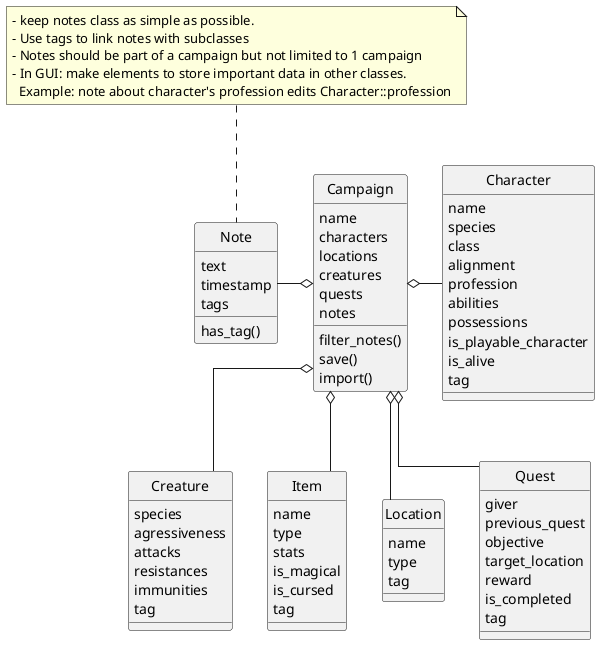 @startuml Project architecture
skinparam linetype ortho
skinparam style strictuml
class Campaign {
    name
    characters
    locations
    creatures
    quests
    notes
    filter_notes()
    save()
    import()
}
class Character {
    name
    species
    class
    alignment
    profession
    abilities
    possessions
    is_playable_character
    is_alive
    tag
}
class Creature {
    species
    agressiveness
    attacks
    resistances
    immunities
    tag
}
class Item {
    name
    type
    stats
    is_magical
    is_cursed
    tag
}
class Location {
    name
    type
    tag
}
class Quest {
    giver
    previous_quest
    objective
    target_location
    reward
    is_completed
    tag
}
class Note {
    text
    timestamp
    tags
    has_tag()
}

Campaign o-right- Character
Campaign o-down- Creature
Campaign o-down- Item
Campaign o-down- Location
Campaign o-down- Quest
Campaign o-left- Note

note top of Note
- keep notes class as simple as possible.
- Use tags to link notes with subclasses
- Notes should be part of a campaign but not limited to 1 campaign
- In GUI: make elements to store important data in other classes.
  Example: note about character's profession edits Character::profession
end note
@enduml